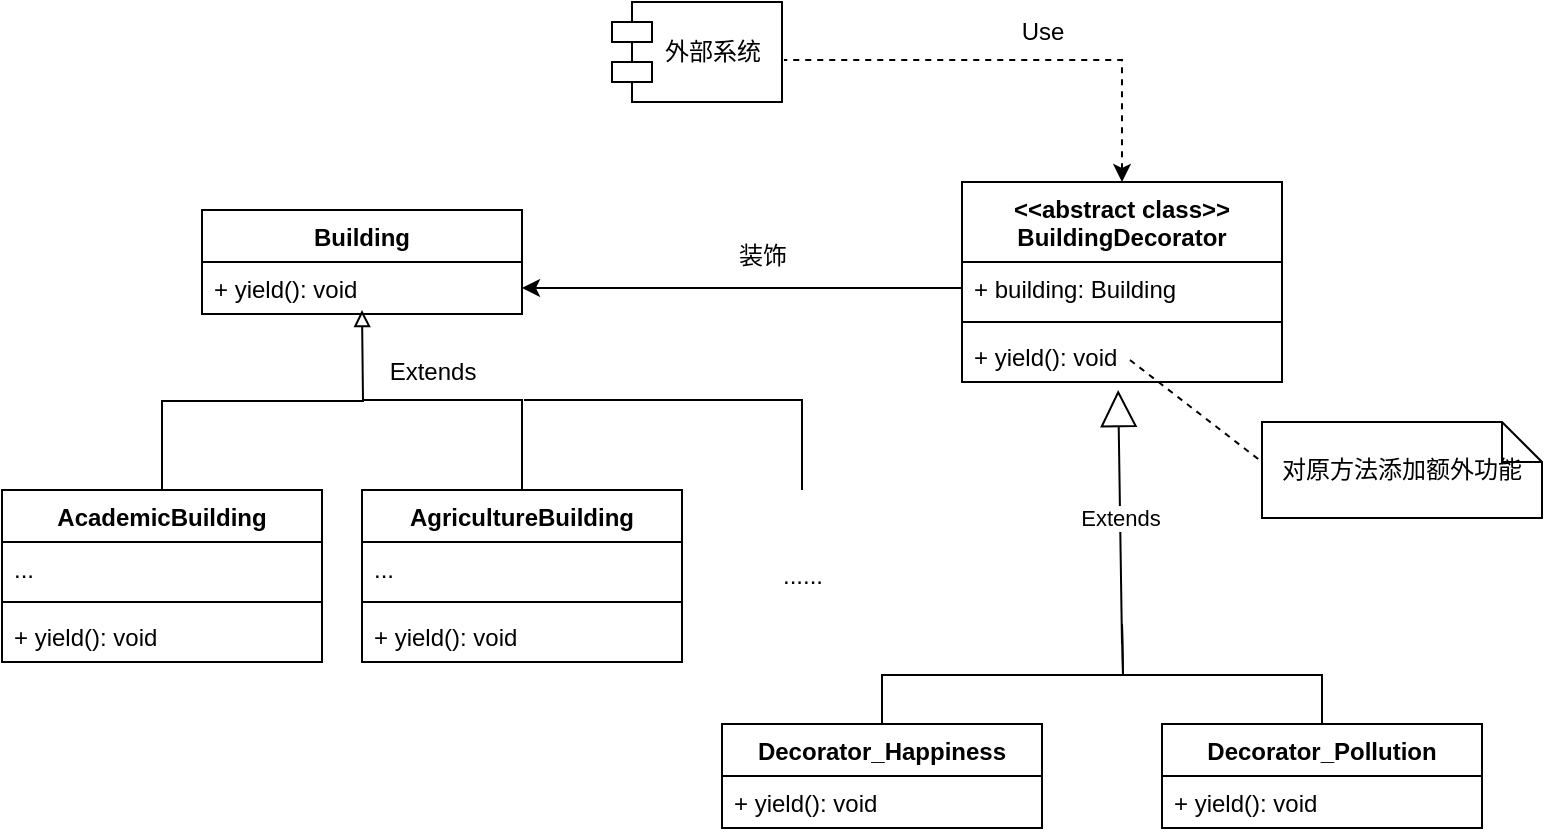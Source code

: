 <mxfile version="22.1.16" type="device">
  <diagram name="Page-1" id="80Xx5_V7AYoYYCBFcPBS">
    <mxGraphModel dx="752" dy="622" grid="1" gridSize="10" guides="1" tooltips="1" connect="1" arrows="1" fold="1" page="1" pageScale="1" pageWidth="850" pageHeight="1100" math="0" shadow="0">
      <root>
        <mxCell id="0" />
        <mxCell id="1" parent="0" />
        <mxCell id="6V_RxtZbmtCBJ1EOpkRF-138" value="&amp;lt;&amp;lt;abstract class&amp;gt;&amp;gt;&lt;br&gt;BuildingDecorator" style="swimlane;fontStyle=1;align=center;verticalAlign=top;childLayout=stackLayout;horizontal=1;startSize=40;horizontalStack=0;resizeParent=1;resizeParentMax=0;resizeLast=0;collapsible=1;marginBottom=0;whiteSpace=wrap;html=1;" vertex="1" parent="1">
          <mxGeometry x="490" y="210" width="160" height="100" as="geometry" />
        </mxCell>
        <mxCell id="6V_RxtZbmtCBJ1EOpkRF-139" value="+ building: Building" style="text;strokeColor=none;fillColor=none;align=left;verticalAlign=top;spacingLeft=4;spacingRight=4;overflow=hidden;rotatable=0;points=[[0,0.5],[1,0.5]];portConstraint=eastwest;whiteSpace=wrap;html=1;" vertex="1" parent="6V_RxtZbmtCBJ1EOpkRF-138">
          <mxGeometry y="40" width="160" height="26" as="geometry" />
        </mxCell>
        <mxCell id="6V_RxtZbmtCBJ1EOpkRF-140" value="" style="line;strokeWidth=1;fillColor=none;align=left;verticalAlign=middle;spacingTop=-1;spacingLeft=3;spacingRight=3;rotatable=0;labelPosition=right;points=[];portConstraint=eastwest;strokeColor=inherit;" vertex="1" parent="6V_RxtZbmtCBJ1EOpkRF-138">
          <mxGeometry y="66" width="160" height="8" as="geometry" />
        </mxCell>
        <mxCell id="6V_RxtZbmtCBJ1EOpkRF-141" value="+ yield(): void" style="text;strokeColor=none;fillColor=none;align=left;verticalAlign=top;spacingLeft=4;spacingRight=4;overflow=hidden;rotatable=0;points=[[0,0.5],[1,0.5]];portConstraint=eastwest;whiteSpace=wrap;html=1;" vertex="1" parent="6V_RxtZbmtCBJ1EOpkRF-138">
          <mxGeometry y="74" width="160" height="26" as="geometry" />
        </mxCell>
        <mxCell id="6V_RxtZbmtCBJ1EOpkRF-142" style="edgeStyle=orthogonalEdgeStyle;rounded=0;orthogonalLoop=1;jettySize=auto;html=1;exitX=0.5;exitY=0;exitDx=0;exitDy=0;endArrow=none;endFill=0;" edge="1" parent="1" source="6V_RxtZbmtCBJ1EOpkRF-143">
          <mxGeometry relative="1" as="geometry">
            <mxPoint x="570" y="431" as="targetPoint" />
          </mxGeometry>
        </mxCell>
        <mxCell id="6V_RxtZbmtCBJ1EOpkRF-143" value="Decorator_Happiness" style="swimlane;fontStyle=1;align=center;verticalAlign=top;childLayout=stackLayout;horizontal=1;startSize=26;horizontalStack=0;resizeParent=1;resizeParentMax=0;resizeLast=0;collapsible=1;marginBottom=0;whiteSpace=wrap;html=1;" vertex="1" parent="1">
          <mxGeometry x="370" y="481" width="160" height="52" as="geometry" />
        </mxCell>
        <mxCell id="6V_RxtZbmtCBJ1EOpkRF-144" value="+ yield(): void" style="text;strokeColor=none;fillColor=none;align=left;verticalAlign=top;spacingLeft=4;spacingRight=4;overflow=hidden;rotatable=0;points=[[0,0.5],[1,0.5]];portConstraint=eastwest;whiteSpace=wrap;html=1;" vertex="1" parent="6V_RxtZbmtCBJ1EOpkRF-143">
          <mxGeometry y="26" width="160" height="26" as="geometry" />
        </mxCell>
        <mxCell id="6V_RxtZbmtCBJ1EOpkRF-145" style="edgeStyle=orthogonalEdgeStyle;rounded=0;orthogonalLoop=1;jettySize=auto;html=1;exitX=0.5;exitY=0;exitDx=0;exitDy=0;endArrow=none;endFill=0;" edge="1" parent="1" source="6V_RxtZbmtCBJ1EOpkRF-146">
          <mxGeometry relative="1" as="geometry">
            <mxPoint x="570" y="431" as="targetPoint" />
          </mxGeometry>
        </mxCell>
        <mxCell id="6V_RxtZbmtCBJ1EOpkRF-146" value="Decorator_Pollution" style="swimlane;fontStyle=1;align=center;verticalAlign=top;childLayout=stackLayout;horizontal=1;startSize=26;horizontalStack=0;resizeParent=1;resizeParentMax=0;resizeLast=0;collapsible=1;marginBottom=0;whiteSpace=wrap;html=1;" vertex="1" parent="1">
          <mxGeometry x="590" y="481" width="160" height="52" as="geometry" />
        </mxCell>
        <mxCell id="6V_RxtZbmtCBJ1EOpkRF-147" value="+ yield(): void" style="text;strokeColor=none;fillColor=none;align=left;verticalAlign=top;spacingLeft=4;spacingRight=4;overflow=hidden;rotatable=0;points=[[0,0.5],[1,0.5]];portConstraint=eastwest;whiteSpace=wrap;html=1;" vertex="1" parent="6V_RxtZbmtCBJ1EOpkRF-146">
          <mxGeometry y="26" width="160" height="26" as="geometry" />
        </mxCell>
        <mxCell id="6V_RxtZbmtCBJ1EOpkRF-148" value="Extends" style="endArrow=block;endSize=16;endFill=0;html=1;rounded=0;entryX=0.488;entryY=1.154;entryDx=0;entryDy=0;entryPerimeter=0;" edge="1" parent="1" target="6V_RxtZbmtCBJ1EOpkRF-141">
          <mxGeometry width="160" relative="1" as="geometry">
            <mxPoint x="570" y="441" as="sourcePoint" />
            <mxPoint x="570" y="381" as="targetPoint" />
          </mxGeometry>
        </mxCell>
        <mxCell id="6V_RxtZbmtCBJ1EOpkRF-149" value="Building" style="swimlane;fontStyle=1;align=center;verticalAlign=top;childLayout=stackLayout;horizontal=1;startSize=26;horizontalStack=0;resizeParent=1;resizeParentMax=0;resizeLast=0;collapsible=1;marginBottom=0;whiteSpace=wrap;html=1;" vertex="1" parent="1">
          <mxGeometry x="110" y="224" width="160" height="52" as="geometry" />
        </mxCell>
        <mxCell id="6V_RxtZbmtCBJ1EOpkRF-150" value="+ yield(): void" style="text;strokeColor=none;fillColor=none;align=left;verticalAlign=top;spacingLeft=4;spacingRight=4;overflow=hidden;rotatable=0;points=[[0,0.5],[1,0.5]];portConstraint=eastwest;whiteSpace=wrap;html=1;" vertex="1" parent="6V_RxtZbmtCBJ1EOpkRF-149">
          <mxGeometry y="26" width="160" height="26" as="geometry" />
        </mxCell>
        <mxCell id="6V_RxtZbmtCBJ1EOpkRF-151" style="edgeStyle=orthogonalEdgeStyle;rounded=0;orthogonalLoop=1;jettySize=auto;html=1;exitX=0.5;exitY=0;exitDx=0;exitDy=0;endArrow=block;endFill=0;" edge="1" parent="1" source="6V_RxtZbmtCBJ1EOpkRF-152">
          <mxGeometry relative="1" as="geometry">
            <mxPoint x="190" y="274" as="targetPoint" />
          </mxGeometry>
        </mxCell>
        <mxCell id="6V_RxtZbmtCBJ1EOpkRF-152" value="AcademicBuilding" style="swimlane;fontStyle=1;align=center;verticalAlign=top;childLayout=stackLayout;horizontal=1;startSize=26;horizontalStack=0;resizeParent=1;resizeParentMax=0;resizeLast=0;collapsible=1;marginBottom=0;whiteSpace=wrap;html=1;" vertex="1" parent="1">
          <mxGeometry x="10" y="364" width="160" height="86" as="geometry" />
        </mxCell>
        <mxCell id="6V_RxtZbmtCBJ1EOpkRF-153" value="..." style="text;strokeColor=none;fillColor=none;align=left;verticalAlign=top;spacingLeft=4;spacingRight=4;overflow=hidden;rotatable=0;points=[[0,0.5],[1,0.5]];portConstraint=eastwest;whiteSpace=wrap;html=1;" vertex="1" parent="6V_RxtZbmtCBJ1EOpkRF-152">
          <mxGeometry y="26" width="160" height="26" as="geometry" />
        </mxCell>
        <mxCell id="6V_RxtZbmtCBJ1EOpkRF-154" value="" style="line;strokeWidth=1;fillColor=none;align=left;verticalAlign=middle;spacingTop=-1;spacingLeft=3;spacingRight=3;rotatable=0;labelPosition=right;points=[];portConstraint=eastwest;strokeColor=inherit;" vertex="1" parent="6V_RxtZbmtCBJ1EOpkRF-152">
          <mxGeometry y="52" width="160" height="8" as="geometry" />
        </mxCell>
        <mxCell id="6V_RxtZbmtCBJ1EOpkRF-155" value="+ yield(): void" style="text;strokeColor=none;fillColor=none;align=left;verticalAlign=top;spacingLeft=4;spacingRight=4;overflow=hidden;rotatable=0;points=[[0,0.5],[1,0.5]];portConstraint=eastwest;whiteSpace=wrap;html=1;" vertex="1" parent="6V_RxtZbmtCBJ1EOpkRF-152">
          <mxGeometry y="60" width="160" height="26" as="geometry" />
        </mxCell>
        <mxCell id="6V_RxtZbmtCBJ1EOpkRF-156" style="edgeStyle=orthogonalEdgeStyle;rounded=0;orthogonalLoop=1;jettySize=auto;html=1;exitX=0.5;exitY=0;exitDx=0;exitDy=0;endArrow=none;endFill=0;" edge="1" parent="1" source="6V_RxtZbmtCBJ1EOpkRF-157">
          <mxGeometry relative="1" as="geometry">
            <mxPoint x="191" y="319" as="targetPoint" />
            <Array as="points">
              <mxPoint x="270" y="319" />
            </Array>
          </mxGeometry>
        </mxCell>
        <mxCell id="6V_RxtZbmtCBJ1EOpkRF-157" value="AgricultureBuilding" style="swimlane;fontStyle=1;align=center;verticalAlign=top;childLayout=stackLayout;horizontal=1;startSize=26;horizontalStack=0;resizeParent=1;resizeParentMax=0;resizeLast=0;collapsible=1;marginBottom=0;whiteSpace=wrap;html=1;" vertex="1" parent="1">
          <mxGeometry x="190" y="364" width="160" height="86" as="geometry" />
        </mxCell>
        <mxCell id="6V_RxtZbmtCBJ1EOpkRF-158" value="..." style="text;strokeColor=none;fillColor=none;align=left;verticalAlign=top;spacingLeft=4;spacingRight=4;overflow=hidden;rotatable=0;points=[[0,0.5],[1,0.5]];portConstraint=eastwest;whiteSpace=wrap;html=1;" vertex="1" parent="6V_RxtZbmtCBJ1EOpkRF-157">
          <mxGeometry y="26" width="160" height="26" as="geometry" />
        </mxCell>
        <mxCell id="6V_RxtZbmtCBJ1EOpkRF-159" value="" style="line;strokeWidth=1;fillColor=none;align=left;verticalAlign=middle;spacingTop=-1;spacingLeft=3;spacingRight=3;rotatable=0;labelPosition=right;points=[];portConstraint=eastwest;strokeColor=inherit;" vertex="1" parent="6V_RxtZbmtCBJ1EOpkRF-157">
          <mxGeometry y="52" width="160" height="8" as="geometry" />
        </mxCell>
        <mxCell id="6V_RxtZbmtCBJ1EOpkRF-160" value="+ yield(): void" style="text;strokeColor=none;fillColor=none;align=left;verticalAlign=top;spacingLeft=4;spacingRight=4;overflow=hidden;rotatable=0;points=[[0,0.5],[1,0.5]];portConstraint=eastwest;whiteSpace=wrap;html=1;" vertex="1" parent="6V_RxtZbmtCBJ1EOpkRF-157">
          <mxGeometry y="60" width="160" height="26" as="geometry" />
        </mxCell>
        <mxCell id="6V_RxtZbmtCBJ1EOpkRF-161" value="......" style="text;html=1;align=center;verticalAlign=middle;resizable=0;points=[];autosize=1;strokeColor=none;fillColor=none;" vertex="1" parent="1">
          <mxGeometry x="390" y="392" width="40" height="30" as="geometry" />
        </mxCell>
        <mxCell id="6V_RxtZbmtCBJ1EOpkRF-162" style="edgeStyle=orthogonalEdgeStyle;rounded=0;orthogonalLoop=1;jettySize=auto;html=1;endArrow=none;endFill=0;" edge="1" parent="1">
          <mxGeometry relative="1" as="geometry">
            <mxPoint x="271" y="319" as="targetPoint" />
            <mxPoint x="410" y="364" as="sourcePoint" />
            <Array as="points">
              <mxPoint x="410" y="364" />
              <mxPoint x="410" y="319" />
            </Array>
          </mxGeometry>
        </mxCell>
        <mxCell id="6V_RxtZbmtCBJ1EOpkRF-163" style="edgeStyle=orthogonalEdgeStyle;rounded=0;orthogonalLoop=1;jettySize=auto;html=1;exitX=0;exitY=0.5;exitDx=0;exitDy=0;" edge="1" parent="1" source="6V_RxtZbmtCBJ1EOpkRF-139" target="6V_RxtZbmtCBJ1EOpkRF-150">
          <mxGeometry relative="1" as="geometry" />
        </mxCell>
        <mxCell id="6V_RxtZbmtCBJ1EOpkRF-164" value="装饰" style="text;html=1;align=center;verticalAlign=middle;resizable=0;points=[];autosize=1;strokeColor=none;fillColor=none;" vertex="1" parent="1">
          <mxGeometry x="365" y="232" width="50" height="30" as="geometry" />
        </mxCell>
        <mxCell id="6V_RxtZbmtCBJ1EOpkRF-165" value="对原方法添加额外功能" style="shape=note;size=20;whiteSpace=wrap;html=1;" vertex="1" parent="1">
          <mxGeometry x="640" y="330" width="140" height="48" as="geometry" />
        </mxCell>
        <mxCell id="6V_RxtZbmtCBJ1EOpkRF-166" value="" style="endArrow=none;dashed=1;html=1;rounded=0;" edge="1" parent="1">
          <mxGeometry width="50" height="50" relative="1" as="geometry">
            <mxPoint x="574" y="299" as="sourcePoint" />
            <mxPoint x="640" y="350" as="targetPoint" />
          </mxGeometry>
        </mxCell>
        <mxCell id="6V_RxtZbmtCBJ1EOpkRF-167" value="" style="shape=module;align=left;spacingLeft=20;align=center;verticalAlign=top;whiteSpace=wrap;html=1;" vertex="1" parent="1">
          <mxGeometry x="315" y="120" width="85" height="50" as="geometry" />
        </mxCell>
        <mxCell id="6V_RxtZbmtCBJ1EOpkRF-168" value="外部系统" style="text;html=1;align=center;verticalAlign=middle;resizable=0;points=[];autosize=1;strokeColor=none;fillColor=none;" vertex="1" parent="1">
          <mxGeometry x="330" y="130" width="70" height="30" as="geometry" />
        </mxCell>
        <mxCell id="6V_RxtZbmtCBJ1EOpkRF-169" style="edgeStyle=orthogonalEdgeStyle;rounded=0;orthogonalLoop=1;jettySize=auto;html=1;exitX=0.5;exitY=0;exitDx=0;exitDy=0;entryX=1.014;entryY=0.633;entryDx=0;entryDy=0;entryPerimeter=0;endArrow=none;endFill=0;startArrow=classic;startFill=1;dashed=1;" edge="1" parent="1" source="6V_RxtZbmtCBJ1EOpkRF-138" target="6V_RxtZbmtCBJ1EOpkRF-168">
          <mxGeometry relative="1" as="geometry" />
        </mxCell>
        <mxCell id="6V_RxtZbmtCBJ1EOpkRF-170" value="Use" style="text;html=1;align=center;verticalAlign=middle;resizable=0;points=[];autosize=1;strokeColor=none;fillColor=none;" vertex="1" parent="1">
          <mxGeometry x="510" y="120" width="40" height="30" as="geometry" />
        </mxCell>
        <mxCell id="6V_RxtZbmtCBJ1EOpkRF-171" value="Extends" style="text;html=1;align=center;verticalAlign=middle;resizable=0;points=[];autosize=1;strokeColor=none;fillColor=none;" vertex="1" parent="1">
          <mxGeometry x="190" y="290" width="70" height="30" as="geometry" />
        </mxCell>
      </root>
    </mxGraphModel>
  </diagram>
</mxfile>
